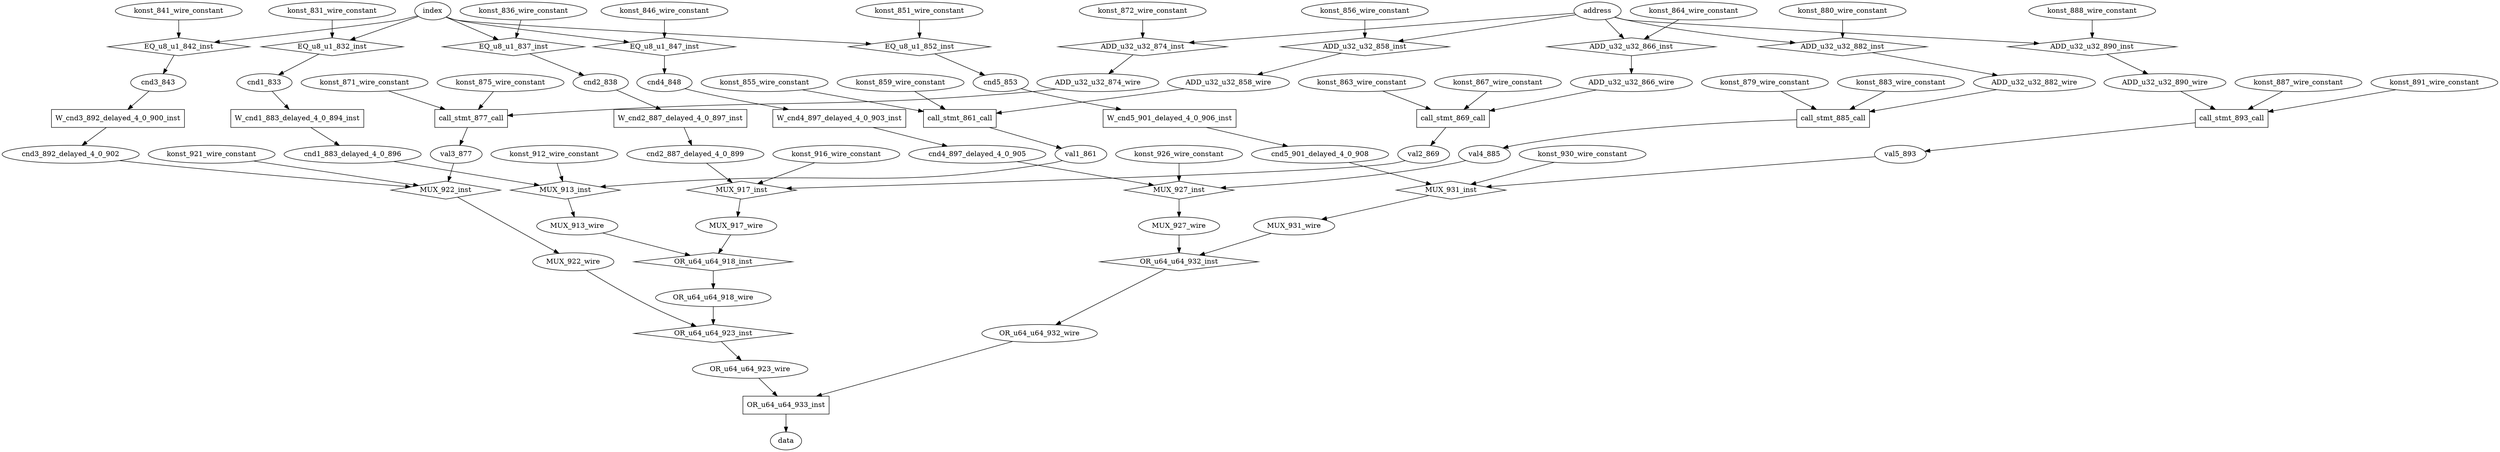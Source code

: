 digraph data_path {
  ADD_u32_u32_858_wire [shape=ellipse];
  ADD_u32_u32_866_wire [shape=ellipse];
  ADD_u32_u32_874_wire [shape=ellipse];
  ADD_u32_u32_882_wire [shape=ellipse];
  ADD_u32_u32_890_wire [shape=ellipse];
  MUX_913_wire [shape=ellipse];
  MUX_917_wire [shape=ellipse];
  MUX_922_wire [shape=ellipse];
  MUX_927_wire [shape=ellipse];
  MUX_931_wire [shape=ellipse];
  OR_u64_u64_918_wire [shape=ellipse];
  OR_u64_u64_923_wire [shape=ellipse];
  OR_u64_u64_932_wire [shape=ellipse];
  cnd1_833 [shape=ellipse];
  cnd1_883_delayed_4_0_896 [shape=ellipse];
  cnd2_838 [shape=ellipse];
  cnd2_887_delayed_4_0_899 [shape=ellipse];
  cnd3_843 [shape=ellipse];
  cnd3_892_delayed_4_0_902 [shape=ellipse];
  cnd4_848 [shape=ellipse];
  cnd4_897_delayed_4_0_905 [shape=ellipse];
  cnd5_853 [shape=ellipse];
  cnd5_901_delayed_4_0_908 [shape=ellipse];
  konst_831_wire_constant [shape=ellipse];
  konst_836_wire_constant [shape=ellipse];
  konst_841_wire_constant [shape=ellipse];
  konst_846_wire_constant [shape=ellipse];
  konst_851_wire_constant [shape=ellipse];
  konst_855_wire_constant [shape=ellipse];
  konst_856_wire_constant [shape=ellipse];
  konst_859_wire_constant [shape=ellipse];
  konst_863_wire_constant [shape=ellipse];
  konst_864_wire_constant [shape=ellipse];
  konst_867_wire_constant [shape=ellipse];
  konst_871_wire_constant [shape=ellipse];
  konst_872_wire_constant [shape=ellipse];
  konst_875_wire_constant [shape=ellipse];
  konst_879_wire_constant [shape=ellipse];
  konst_880_wire_constant [shape=ellipse];
  konst_883_wire_constant [shape=ellipse];
  konst_887_wire_constant [shape=ellipse];
  konst_888_wire_constant [shape=ellipse];
  konst_891_wire_constant [shape=ellipse];
  konst_912_wire_constant [shape=ellipse];
  konst_916_wire_constant [shape=ellipse];
  konst_921_wire_constant [shape=ellipse];
  konst_926_wire_constant [shape=ellipse];
  konst_930_wire_constant [shape=ellipse];
  val1_861 [shape=ellipse];
  val2_869 [shape=ellipse];
  val3_877 [shape=ellipse];
  val4_885 [shape=ellipse];
  val5_893 [shape=ellipse];
  ADD_u32_u32_858_inst [shape=diamond];
address  -> ADD_u32_u32_858_inst;
konst_856_wire_constant  -> ADD_u32_u32_858_inst;
ADD_u32_u32_858_inst -> ADD_u32_u32_858_wire;
  ADD_u32_u32_866_inst [shape=diamond];
address  -> ADD_u32_u32_866_inst;
konst_864_wire_constant  -> ADD_u32_u32_866_inst;
ADD_u32_u32_866_inst -> ADD_u32_u32_866_wire;
  ADD_u32_u32_874_inst [shape=diamond];
address  -> ADD_u32_u32_874_inst;
konst_872_wire_constant  -> ADD_u32_u32_874_inst;
ADD_u32_u32_874_inst -> ADD_u32_u32_874_wire;
  ADD_u32_u32_882_inst [shape=diamond];
address  -> ADD_u32_u32_882_inst;
konst_880_wire_constant  -> ADD_u32_u32_882_inst;
ADD_u32_u32_882_inst -> ADD_u32_u32_882_wire;
  ADD_u32_u32_890_inst [shape=diamond];
address  -> ADD_u32_u32_890_inst;
konst_888_wire_constant  -> ADD_u32_u32_890_inst;
ADD_u32_u32_890_inst -> ADD_u32_u32_890_wire;
  EQ_u8_u1_832_inst [shape=diamond];
index  -> EQ_u8_u1_832_inst;
konst_831_wire_constant  -> EQ_u8_u1_832_inst;
EQ_u8_u1_832_inst -> cnd1_833;
  EQ_u8_u1_837_inst [shape=diamond];
index  -> EQ_u8_u1_837_inst;
konst_836_wire_constant  -> EQ_u8_u1_837_inst;
EQ_u8_u1_837_inst -> cnd2_838;
  EQ_u8_u1_842_inst [shape=diamond];
index  -> EQ_u8_u1_842_inst;
konst_841_wire_constant  -> EQ_u8_u1_842_inst;
EQ_u8_u1_842_inst -> cnd3_843;
  EQ_u8_u1_847_inst [shape=diamond];
index  -> EQ_u8_u1_847_inst;
konst_846_wire_constant  -> EQ_u8_u1_847_inst;
EQ_u8_u1_847_inst -> cnd4_848;
  EQ_u8_u1_852_inst [shape=diamond];
index  -> EQ_u8_u1_852_inst;
konst_851_wire_constant  -> EQ_u8_u1_852_inst;
EQ_u8_u1_852_inst -> cnd5_853;
  MUX_913_inst [shape=diamond];
cnd1_883_delayed_4_0_896  -> MUX_913_inst;
val1_861  -> MUX_913_inst;
konst_912_wire_constant  -> MUX_913_inst;
MUX_913_inst -> MUX_913_wire;
  MUX_917_inst [shape=diamond];
cnd2_887_delayed_4_0_899  -> MUX_917_inst;
val2_869  -> MUX_917_inst;
konst_916_wire_constant  -> MUX_917_inst;
MUX_917_inst -> MUX_917_wire;
  MUX_922_inst [shape=diamond];
cnd3_892_delayed_4_0_902  -> MUX_922_inst;
val3_877  -> MUX_922_inst;
konst_921_wire_constant  -> MUX_922_inst;
MUX_922_inst -> MUX_922_wire;
  MUX_927_inst [shape=diamond];
cnd4_897_delayed_4_0_905  -> MUX_927_inst;
val4_885  -> MUX_927_inst;
konst_926_wire_constant  -> MUX_927_inst;
MUX_927_inst -> MUX_927_wire;
  MUX_931_inst [shape=diamond];
cnd5_901_delayed_4_0_908  -> MUX_931_inst;
val5_893  -> MUX_931_inst;
konst_930_wire_constant  -> MUX_931_inst;
MUX_931_inst -> MUX_931_wire;
  OR_u64_u64_918_inst [shape=diamond];
MUX_913_wire  -> OR_u64_u64_918_inst;
MUX_917_wire  -> OR_u64_u64_918_inst;
OR_u64_u64_918_inst -> OR_u64_u64_918_wire;
  OR_u64_u64_923_inst [shape=diamond];
OR_u64_u64_918_wire  -> OR_u64_u64_923_inst;
MUX_922_wire  -> OR_u64_u64_923_inst;
OR_u64_u64_923_inst -> OR_u64_u64_923_wire;
  OR_u64_u64_932_inst [shape=diamond];
MUX_927_wire  -> OR_u64_u64_932_inst;
MUX_931_wire  -> OR_u64_u64_932_inst;
OR_u64_u64_932_inst -> OR_u64_u64_932_wire;
  OR_u64_u64_933_inst [shape=rectangle];
OR_u64_u64_923_wire  -> OR_u64_u64_933_inst;
OR_u64_u64_932_wire  -> OR_u64_u64_933_inst;
OR_u64_u64_933_inst -> data;
  W_cnd1_883_delayed_4_0_894_inst [shape=rectangle];
cnd1_833  -> W_cnd1_883_delayed_4_0_894_inst;
W_cnd1_883_delayed_4_0_894_inst -> cnd1_883_delayed_4_0_896;
  W_cnd2_887_delayed_4_0_897_inst [shape=rectangle];
cnd2_838  -> W_cnd2_887_delayed_4_0_897_inst;
W_cnd2_887_delayed_4_0_897_inst -> cnd2_887_delayed_4_0_899;
  W_cnd3_892_delayed_4_0_900_inst [shape=rectangle];
cnd3_843  -> W_cnd3_892_delayed_4_0_900_inst;
W_cnd3_892_delayed_4_0_900_inst -> cnd3_892_delayed_4_0_902;
  W_cnd4_897_delayed_4_0_903_inst [shape=rectangle];
cnd4_848  -> W_cnd4_897_delayed_4_0_903_inst;
W_cnd4_897_delayed_4_0_903_inst -> cnd4_897_delayed_4_0_905;
  W_cnd5_901_delayed_4_0_906_inst [shape=rectangle];
cnd5_853  -> W_cnd5_901_delayed_4_0_906_inst;
W_cnd5_901_delayed_4_0_906_inst -> cnd5_901_delayed_4_0_908;
  call_stmt_861_call [shape=rectangle];
konst_855_wire_constant  -> call_stmt_861_call;
ADD_u32_u32_858_wire  -> call_stmt_861_call;
konst_859_wire_constant  -> call_stmt_861_call;
call_stmt_861_call -> val1_861;
  call_stmt_869_call [shape=rectangle];
konst_863_wire_constant  -> call_stmt_869_call;
ADD_u32_u32_866_wire  -> call_stmt_869_call;
konst_867_wire_constant  -> call_stmt_869_call;
call_stmt_869_call -> val2_869;
  call_stmt_877_call [shape=rectangle];
konst_871_wire_constant  -> call_stmt_877_call;
ADD_u32_u32_874_wire  -> call_stmt_877_call;
konst_875_wire_constant  -> call_stmt_877_call;
call_stmt_877_call -> val3_877;
  call_stmt_885_call [shape=rectangle];
konst_879_wire_constant  -> call_stmt_885_call;
ADD_u32_u32_882_wire  -> call_stmt_885_call;
konst_883_wire_constant  -> call_stmt_885_call;
call_stmt_885_call -> val4_885;
  call_stmt_893_call [shape=rectangle];
konst_887_wire_constant  -> call_stmt_893_call;
ADD_u32_u32_890_wire  -> call_stmt_893_call;
konst_891_wire_constant  -> call_stmt_893_call;
call_stmt_893_call -> val5_893;
}
